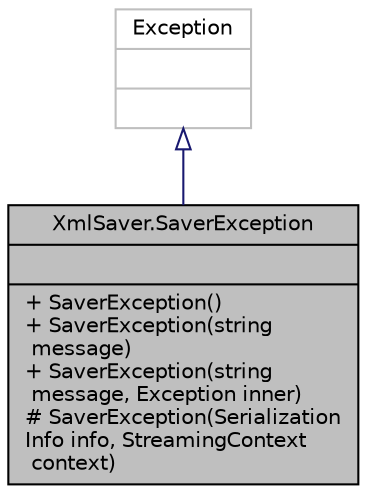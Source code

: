 digraph "XmlSaver.SaverException"
{
 // INTERACTIVE_SVG=YES
 // LATEX_PDF_SIZE
  edge [fontname="Helvetica",fontsize="10",labelfontname="Helvetica",labelfontsize="10"];
  node [fontname="Helvetica",fontsize="10",shape=record];
  Node1 [label="{XmlSaver.SaverException\n||+  SaverException()\l+  SaverException(string\l message)\l+  SaverException(string\l message, Exception inner)\l#  SaverException(Serialization\lInfo info, StreamingContext\l context)\l}",height=0.2,width=0.4,color="black", fillcolor="grey75", style="filled", fontcolor="black",tooltip="存档报错"];
  Node2 -> Node1 [dir="back",color="midnightblue",fontsize="10",style="solid",arrowtail="onormal",fontname="Helvetica"];
  Node2 [label="{Exception\n||}",height=0.2,width=0.4,color="grey75", fillcolor="white", style="filled",tooltip=" "];
}
